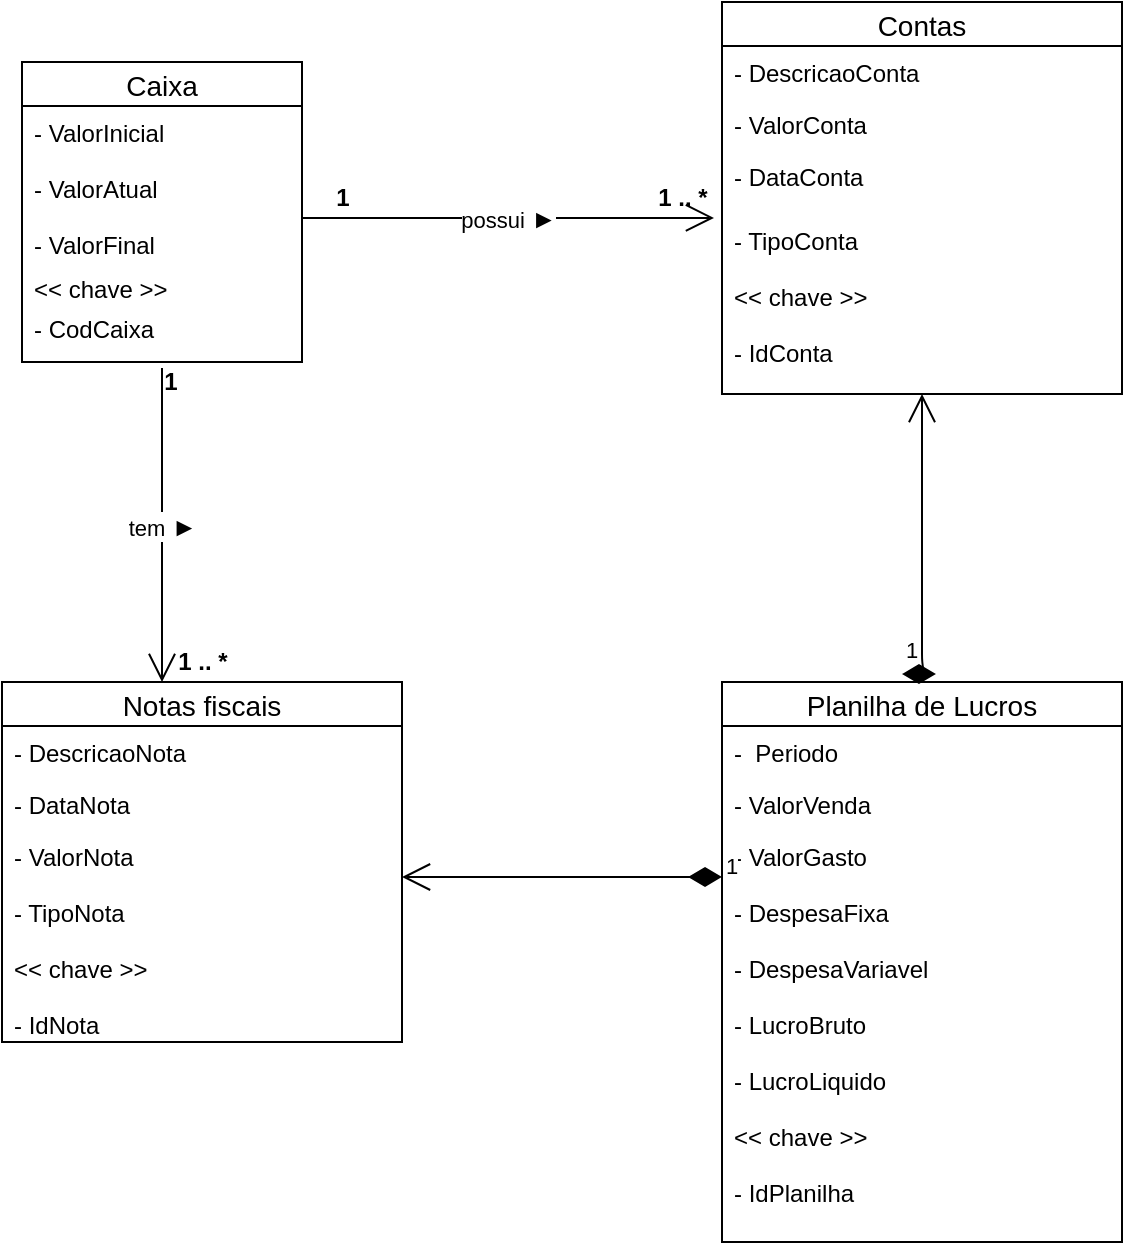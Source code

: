 <mxfile version="12.9.14" type="device"><diagram id="GbdzFTttWXbDESaezBgX" name="Page-1"><mxGraphModel dx="868" dy="1651" grid="1" gridSize="10" guides="1" tooltips="1" connect="1" arrows="1" fold="1" page="1" pageScale="1" pageWidth="827" pageHeight="1169" math="0" shadow="0"><root><mxCell id="0"/><mxCell id="1" parent="0"/><mxCell id="l18EgcU3zaxHnTYMfYNg-2" value="Planilha de Lucros" style="swimlane;fontStyle=0;childLayout=stackLayout;horizontal=1;startSize=22;horizontalStack=0;resizeParent=1;resizeParentMax=0;resizeLast=0;collapsible=1;marginBottom=0;align=center;fontSize=14;" parent="1" vertex="1"><mxGeometry x="680" y="280" width="200" height="280" as="geometry"/></mxCell><mxCell id="l18EgcU3zaxHnTYMfYNg-3" value="-  Periodo" style="text;strokeColor=none;fillColor=none;spacingLeft=4;spacingRight=4;overflow=hidden;rotatable=0;points=[[0,0.5],[1,0.5]];portConstraint=eastwest;fontSize=12;" parent="l18EgcU3zaxHnTYMfYNg-2" vertex="1"><mxGeometry y="22" width="200" height="26" as="geometry"/></mxCell><mxCell id="l18EgcU3zaxHnTYMfYNg-4" value="- ValorVenda" style="text;strokeColor=none;fillColor=none;spacingLeft=4;spacingRight=4;overflow=hidden;rotatable=0;points=[[0,0.5],[1,0.5]];portConstraint=eastwest;fontSize=12;" parent="l18EgcU3zaxHnTYMfYNg-2" vertex="1"><mxGeometry y="48" width="200" height="26" as="geometry"/></mxCell><mxCell id="l18EgcU3zaxHnTYMfYNg-5" value="- ValorGasto&#10;&#10;- DespesaFixa&#10;&#10;- DespesaVariavel&#10;&#10;- LucroBruto&#10;&#10;- LucroLiquido&#10;&#10;&lt;&lt; chave &gt;&gt;&#10;&#10;- IdPlanilha" style="text;strokeColor=none;fillColor=none;spacingLeft=4;spacingRight=4;overflow=hidden;rotatable=0;points=[[0,0.5],[1,0.5]];portConstraint=eastwest;fontSize=12;" parent="l18EgcU3zaxHnTYMfYNg-2" vertex="1"><mxGeometry y="74" width="200" height="206" as="geometry"/></mxCell><mxCell id="l18EgcU3zaxHnTYMfYNg-10" value="Notas fiscais" style="swimlane;fontStyle=0;childLayout=stackLayout;horizontal=1;startSize=22;horizontalStack=0;resizeParent=1;resizeParentMax=0;resizeLast=0;collapsible=1;marginBottom=0;align=center;fontSize=14;" parent="1" vertex="1"><mxGeometry x="320" y="280" width="200" height="180" as="geometry"/></mxCell><mxCell id="l18EgcU3zaxHnTYMfYNg-11" value="- DescricaoNota" style="text;strokeColor=none;fillColor=none;spacingLeft=4;spacingRight=4;overflow=hidden;rotatable=0;points=[[0,0.5],[1,0.5]];portConstraint=eastwest;fontSize=12;" parent="l18EgcU3zaxHnTYMfYNg-10" vertex="1"><mxGeometry y="22" width="200" height="26" as="geometry"/></mxCell><mxCell id="l18EgcU3zaxHnTYMfYNg-12" value="- DataNota" style="text;strokeColor=none;fillColor=none;spacingLeft=4;spacingRight=4;overflow=hidden;rotatable=0;points=[[0,0.5],[1,0.5]];portConstraint=eastwest;fontSize=12;" parent="l18EgcU3zaxHnTYMfYNg-10" vertex="1"><mxGeometry y="48" width="200" height="26" as="geometry"/></mxCell><mxCell id="l18EgcU3zaxHnTYMfYNg-13" value="- ValorNota&#10;&#10;- TipoNota&#10;&#10;&lt;&lt; chave &gt;&gt;&#10;&#10;- IdNota" style="text;strokeColor=none;fillColor=none;spacingLeft=4;spacingRight=4;overflow=hidden;rotatable=0;points=[[0,0.5],[1,0.5]];portConstraint=eastwest;fontSize=12;" parent="l18EgcU3zaxHnTYMfYNg-10" vertex="1"><mxGeometry y="74" width="200" height="106" as="geometry"/></mxCell><mxCell id="l18EgcU3zaxHnTYMfYNg-35" value="1" style="endArrow=open;html=1;endSize=12;startArrow=diamondThin;startSize=14;startFill=1;edgeStyle=orthogonalEdgeStyle;align=left;verticalAlign=bottom;" parent="1" edge="1"><mxGeometry x="-1" y="3" relative="1" as="geometry"><mxPoint x="680" y="377.5" as="sourcePoint"/><mxPoint x="520" y="377.5" as="targetPoint"/></mxGeometry></mxCell><mxCell id="l18EgcU3zaxHnTYMfYNg-6" value="Contas" style="swimlane;fontStyle=0;childLayout=stackLayout;horizontal=1;startSize=22;horizontalStack=0;resizeParent=1;resizeParentMax=0;resizeLast=0;collapsible=1;marginBottom=0;align=center;fontSize=14;" parent="1" vertex="1"><mxGeometry x="680" y="-60" width="200" height="196" as="geometry"/></mxCell><mxCell id="l18EgcU3zaxHnTYMfYNg-7" value="- DescricaoConta" style="text;strokeColor=none;fillColor=none;spacingLeft=4;spacingRight=4;overflow=hidden;rotatable=0;points=[[0,0.5],[1,0.5]];portConstraint=eastwest;fontSize=12;" parent="l18EgcU3zaxHnTYMfYNg-6" vertex="1"><mxGeometry y="22" width="200" height="26" as="geometry"/></mxCell><mxCell id="l18EgcU3zaxHnTYMfYNg-9" value="- ValorConta" style="text;strokeColor=none;fillColor=none;spacingLeft=4;spacingRight=4;overflow=hidden;rotatable=0;points=[[0,0.5],[1,0.5]];portConstraint=eastwest;fontSize=12;" parent="l18EgcU3zaxHnTYMfYNg-6" vertex="1"><mxGeometry y="48" width="200" height="26" as="geometry"/></mxCell><mxCell id="l18EgcU3zaxHnTYMfYNg-8" value="- DataConta" style="text;strokeColor=none;fillColor=none;spacingLeft=4;spacingRight=4;overflow=hidden;rotatable=0;points=[[0,0.5],[1,0.5]];portConstraint=eastwest;fontSize=12;" parent="l18EgcU3zaxHnTYMfYNg-6" vertex="1"><mxGeometry y="74" width="200" height="32" as="geometry"/></mxCell><mxCell id="l18EgcU3zaxHnTYMfYNg-20" value="- TipoConta&#10;&#10;&lt;&lt; chave &gt;&gt;&#10;&#10;- IdConta" style="text;strokeColor=none;fillColor=none;spacingLeft=4;spacingRight=4;overflow=hidden;rotatable=0;points=[[0,0.5],[1,0.5]];portConstraint=eastwest;fontSize=12;" parent="l18EgcU3zaxHnTYMfYNg-6" vertex="1"><mxGeometry y="106" width="200" height="90" as="geometry"/></mxCell><mxCell id="l18EgcU3zaxHnTYMfYNg-37" value="1" style="endArrow=open;html=1;endSize=12;startArrow=diamondThin;startSize=14;startFill=1;edgeStyle=orthogonalEdgeStyle;align=left;verticalAlign=bottom;" parent="1" edge="1"><mxGeometry x="-1" y="3" relative="1" as="geometry"><mxPoint x="770" y="276" as="sourcePoint"/><mxPoint x="780" y="136" as="targetPoint"/><Array as="points"><mxPoint x="780" y="276"/></Array></mxGeometry></mxCell><mxCell id="l18EgcU3zaxHnTYMfYNg-16" value="&lt;&lt; chave &gt;&gt;" style="text;strokeColor=none;fillColor=none;spacingLeft=4;spacingRight=4;overflow=hidden;rotatable=0;points=[[0,0.5],[1,0.5]];portConstraint=eastwest;fontSize=12;" parent="1" vertex="1"><mxGeometry x="330" y="70" width="140" height="26" as="geometry"/></mxCell><mxCell id="l18EgcU3zaxHnTYMfYNg-14" value="Caixa" style="swimlane;fontStyle=0;childLayout=stackLayout;horizontal=1;startSize=22;horizontalStack=0;resizeParent=1;resizeParentMax=0;resizeLast=0;collapsible=1;marginBottom=0;align=center;fontSize=14;" parent="1" vertex="1"><mxGeometry x="330" y="-30" width="140" height="150" as="geometry"/></mxCell><mxCell id="l18EgcU3zaxHnTYMfYNg-15" value="- ValorInicial&#10;&#10;- ValorAtual&#10;&#10;- ValorFinal&#10;" style="text;strokeColor=none;fillColor=none;spacingLeft=4;spacingRight=4;overflow=hidden;rotatable=0;points=[[0,0.5],[1,0.5]];portConstraint=eastwest;fontSize=12;" parent="l18EgcU3zaxHnTYMfYNg-14" vertex="1"><mxGeometry y="22" width="140" height="98" as="geometry"/></mxCell><mxCell id="l18EgcU3zaxHnTYMfYNg-17" value="- CodCaixa" style="text;strokeColor=none;fillColor=none;spacingLeft=4;spacingRight=4;overflow=hidden;rotatable=0;points=[[0,0.5],[1,0.5]];portConstraint=eastwest;fontSize=12;" parent="l18EgcU3zaxHnTYMfYNg-14" vertex="1"><mxGeometry y="120" width="140" height="30" as="geometry"/></mxCell><mxCell id="LKJd-6gCPR-bIe7PjMBV-3" value="tem&amp;nbsp;&lt;span style=&quot;font-family: &amp;#34;roboto&amp;#34; , &amp;#34;arial&amp;#34; , sans-serif ; font-size: 13px ; text-align: left&quot;&gt;►&lt;/span&gt;" style="endArrow=open;endFill=1;endSize=12;html=1;exitX=0.5;exitY=1.1;exitDx=0;exitDy=0;exitPerimeter=0;entryX=0.4;entryY=0;entryDx=0;entryDy=0;entryPerimeter=0;" edge="1" parent="1" source="l18EgcU3zaxHnTYMfYNg-17" target="l18EgcU3zaxHnTYMfYNg-10"><mxGeometry width="160" relative="1" as="geometry"><mxPoint x="510" y="180" as="sourcePoint"/><mxPoint x="670" y="180" as="targetPoint"/></mxGeometry></mxCell><mxCell id="LKJd-6gCPR-bIe7PjMBV-6" value="&lt;b&gt;1&lt;/b&gt;" style="text;html=1;align=center;verticalAlign=middle;resizable=0;points=[];autosize=1;" vertex="1" parent="1"><mxGeometry x="480" y="28" width="20" height="20" as="geometry"/></mxCell><mxCell id="LKJd-6gCPR-bIe7PjMBV-7" value="&lt;b&gt;1 .. *&lt;/b&gt;" style="text;html=1;align=center;verticalAlign=middle;resizable=0;points=[];autosize=1;" vertex="1" parent="1"><mxGeometry x="640" y="28" width="40" height="20" as="geometry"/></mxCell><mxCell id="LKJd-6gCPR-bIe7PjMBV-12" value="possui&amp;nbsp;&lt;span style=&quot;font-family: &amp;#34;roboto&amp;#34; , &amp;#34;arial&amp;#34; , sans-serif ; font-size: 13px ; text-align: left&quot;&gt;►&lt;/span&gt;" style="endArrow=open;endFill=1;endSize=12;html=1;entryX=-0.02;entryY=0.022;entryDx=0;entryDy=0;entryPerimeter=0;" edge="1" parent="1" target="l18EgcU3zaxHnTYMfYNg-20"><mxGeometry width="160" relative="1" as="geometry"><mxPoint x="470" y="48" as="sourcePoint"/><mxPoint x="630" y="48" as="targetPoint"/></mxGeometry></mxCell><mxCell id="LKJd-6gCPR-bIe7PjMBV-13" value="&lt;b&gt;1&lt;/b&gt;" style="text;html=1;align=center;verticalAlign=middle;resizable=0;points=[];autosize=1;" vertex="1" parent="1"><mxGeometry x="394" y="120" width="20" height="20" as="geometry"/></mxCell><mxCell id="LKJd-6gCPR-bIe7PjMBV-14" value="&lt;b&gt;1 .. *&lt;/b&gt;" style="text;html=1;align=center;verticalAlign=middle;resizable=0;points=[];autosize=1;" vertex="1" parent="1"><mxGeometry x="400" y="260" width="40" height="20" as="geometry"/></mxCell></root></mxGraphModel></diagram></mxfile>